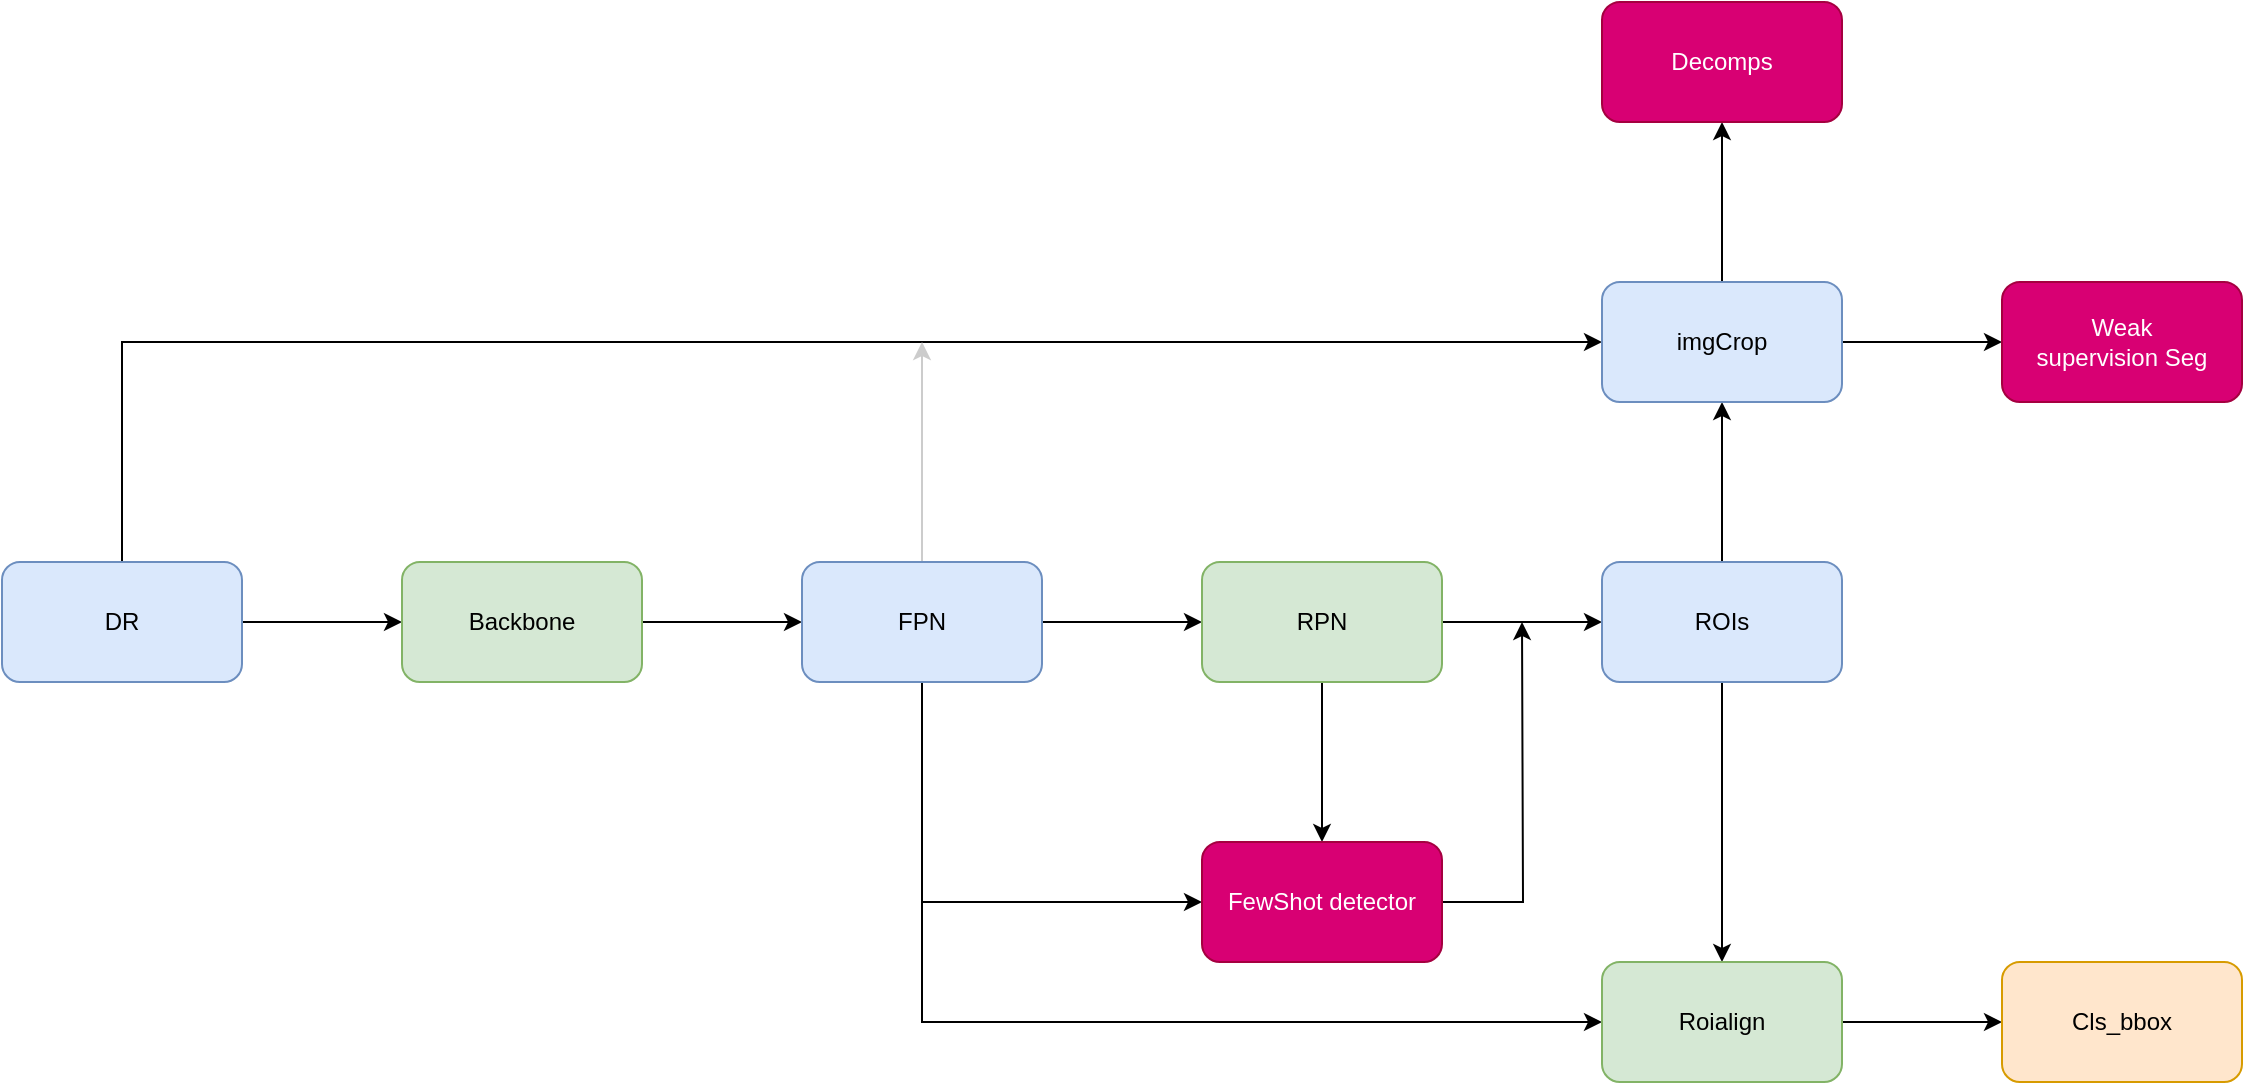 <mxfile version="14.4.6" type="github">
  <diagram id="weDyvgWJbDQOtkpx0qsA" name="Page-1">
    <mxGraphModel dx="1673" dy="2115" grid="1" gridSize="10" guides="1" tooltips="1" connect="1" arrows="1" fold="1" page="1" pageScale="1" pageWidth="827" pageHeight="1169" background="#FFFFFF" math="0" shadow="0">
      <root>
        <mxCell id="0" />
        <mxCell id="1" parent="0" />
        <mxCell id="BHQO4zwU_wUDtYi22Edm-4" value="" style="edgeStyle=orthogonalEdgeStyle;rounded=0;orthogonalLoop=1;jettySize=auto;html=1;" edge="1" parent="1" source="BHQO4zwU_wUDtYi22Edm-2" target="BHQO4zwU_wUDtYi22Edm-3">
          <mxGeometry relative="1" as="geometry" />
        </mxCell>
        <mxCell id="BHQO4zwU_wUDtYi22Edm-22" style="edgeStyle=orthogonalEdgeStyle;rounded=0;orthogonalLoop=1;jettySize=auto;html=1;entryX=0;entryY=0.5;entryDx=0;entryDy=0;" edge="1" parent="1" source="BHQO4zwU_wUDtYi22Edm-2" target="BHQO4zwU_wUDtYi22Edm-20">
          <mxGeometry relative="1" as="geometry">
            <Array as="points">
              <mxPoint x="80" y="130" />
            </Array>
          </mxGeometry>
        </mxCell>
        <mxCell id="BHQO4zwU_wUDtYi22Edm-2" value="DR" style="rounded=1;whiteSpace=wrap;html=1;fillColor=#dae8fc;strokeColor=#6c8ebf;" vertex="1" parent="1">
          <mxGeometry x="20" y="240" width="120" height="60" as="geometry" />
        </mxCell>
        <mxCell id="BHQO4zwU_wUDtYi22Edm-6" value="" style="edgeStyle=orthogonalEdgeStyle;rounded=0;orthogonalLoop=1;jettySize=auto;html=1;" edge="1" parent="1" source="BHQO4zwU_wUDtYi22Edm-3" target="BHQO4zwU_wUDtYi22Edm-5">
          <mxGeometry relative="1" as="geometry" />
        </mxCell>
        <mxCell id="BHQO4zwU_wUDtYi22Edm-3" value="Backbone" style="rounded=1;whiteSpace=wrap;html=1;fillColor=#d5e8d4;strokeColor=#82b366;" vertex="1" parent="1">
          <mxGeometry x="220" y="240" width="120" height="60" as="geometry" />
        </mxCell>
        <mxCell id="BHQO4zwU_wUDtYi22Edm-8" value="" style="edgeStyle=orthogonalEdgeStyle;rounded=0;orthogonalLoop=1;jettySize=auto;html=1;" edge="1" parent="1" source="BHQO4zwU_wUDtYi22Edm-5" target="BHQO4zwU_wUDtYi22Edm-7">
          <mxGeometry relative="1" as="geometry" />
        </mxCell>
        <mxCell id="BHQO4zwU_wUDtYi22Edm-11" style="edgeStyle=orthogonalEdgeStyle;rounded=0;orthogonalLoop=1;jettySize=auto;html=1;entryX=0;entryY=0.5;entryDx=0;entryDy=0;" edge="1" parent="1" source="BHQO4zwU_wUDtYi22Edm-5" target="BHQO4zwU_wUDtYi22Edm-12">
          <mxGeometry relative="1" as="geometry">
            <mxPoint x="500" y="500" as="targetPoint" />
            <Array as="points">
              <mxPoint x="480" y="470" />
            </Array>
          </mxGeometry>
        </mxCell>
        <mxCell id="BHQO4zwU_wUDtYi22Edm-31" style="edgeStyle=orthogonalEdgeStyle;rounded=0;orthogonalLoop=1;jettySize=auto;html=1;entryX=0;entryY=0.5;entryDx=0;entryDy=0;" edge="1" parent="1" source="BHQO4zwU_wUDtYi22Edm-5" target="BHQO4zwU_wUDtYi22Edm-28">
          <mxGeometry relative="1" as="geometry">
            <Array as="points">
              <mxPoint x="480" y="410" />
            </Array>
          </mxGeometry>
        </mxCell>
        <mxCell id="BHQO4zwU_wUDtYi22Edm-36" style="edgeStyle=orthogonalEdgeStyle;rounded=0;orthogonalLoop=1;jettySize=auto;html=1;strokeColor=#CCCCCC;" edge="1" parent="1" source="BHQO4zwU_wUDtYi22Edm-5">
          <mxGeometry relative="1" as="geometry">
            <mxPoint x="480" y="130" as="targetPoint" />
          </mxGeometry>
        </mxCell>
        <mxCell id="BHQO4zwU_wUDtYi22Edm-5" value="FPN" style="rounded=1;whiteSpace=wrap;html=1;fillColor=#dae8fc;strokeColor=#6c8ebf;" vertex="1" parent="1">
          <mxGeometry x="420" y="240" width="120" height="60" as="geometry" />
        </mxCell>
        <mxCell id="BHQO4zwU_wUDtYi22Edm-10" value="" style="edgeStyle=orthogonalEdgeStyle;rounded=0;orthogonalLoop=1;jettySize=auto;html=1;" edge="1" parent="1" source="BHQO4zwU_wUDtYi22Edm-7" target="BHQO4zwU_wUDtYi22Edm-9">
          <mxGeometry relative="1" as="geometry" />
        </mxCell>
        <mxCell id="BHQO4zwU_wUDtYi22Edm-29" value="" style="edgeStyle=orthogonalEdgeStyle;rounded=0;orthogonalLoop=1;jettySize=auto;html=1;" edge="1" parent="1" source="BHQO4zwU_wUDtYi22Edm-7" target="BHQO4zwU_wUDtYi22Edm-28">
          <mxGeometry relative="1" as="geometry" />
        </mxCell>
        <mxCell id="BHQO4zwU_wUDtYi22Edm-7" value="RPN" style="rounded=1;whiteSpace=wrap;html=1;fillColor=#d5e8d4;strokeColor=#82b366;" vertex="1" parent="1">
          <mxGeometry x="620" y="240" width="120" height="60" as="geometry" />
        </mxCell>
        <mxCell id="BHQO4zwU_wUDtYi22Edm-13" value="" style="edgeStyle=orthogonalEdgeStyle;rounded=0;orthogonalLoop=1;jettySize=auto;html=1;" edge="1" parent="1" source="BHQO4zwU_wUDtYi22Edm-9" target="BHQO4zwU_wUDtYi22Edm-12">
          <mxGeometry relative="1" as="geometry" />
        </mxCell>
        <mxCell id="BHQO4zwU_wUDtYi22Edm-21" value="" style="edgeStyle=orthogonalEdgeStyle;rounded=0;orthogonalLoop=1;jettySize=auto;html=1;" edge="1" parent="1" source="BHQO4zwU_wUDtYi22Edm-9" target="BHQO4zwU_wUDtYi22Edm-20">
          <mxGeometry relative="1" as="geometry" />
        </mxCell>
        <mxCell id="BHQO4zwU_wUDtYi22Edm-9" value="ROIs" style="rounded=1;whiteSpace=wrap;html=1;fillColor=#dae8fc;strokeColor=#6c8ebf;" vertex="1" parent="1">
          <mxGeometry x="820" y="240" width="120" height="60" as="geometry" />
        </mxCell>
        <mxCell id="BHQO4zwU_wUDtYi22Edm-33" value="" style="edgeStyle=orthogonalEdgeStyle;rounded=0;orthogonalLoop=1;jettySize=auto;html=1;" edge="1" parent="1" source="BHQO4zwU_wUDtYi22Edm-12" target="BHQO4zwU_wUDtYi22Edm-32">
          <mxGeometry relative="1" as="geometry" />
        </mxCell>
        <mxCell id="BHQO4zwU_wUDtYi22Edm-12" value="Roialign" style="rounded=1;whiteSpace=wrap;html=1;fillColor=#d5e8d4;strokeColor=#82b366;" vertex="1" parent="1">
          <mxGeometry x="820" y="440" width="120" height="60" as="geometry" />
        </mxCell>
        <mxCell id="BHQO4zwU_wUDtYi22Edm-25" value="" style="edgeStyle=orthogonalEdgeStyle;rounded=0;orthogonalLoop=1;jettySize=auto;html=1;" edge="1" parent="1" source="BHQO4zwU_wUDtYi22Edm-20" target="BHQO4zwU_wUDtYi22Edm-24">
          <mxGeometry relative="1" as="geometry" />
        </mxCell>
        <mxCell id="BHQO4zwU_wUDtYi22Edm-27" value="" style="edgeStyle=orthogonalEdgeStyle;rounded=0;orthogonalLoop=1;jettySize=auto;html=1;" edge="1" parent="1" source="BHQO4zwU_wUDtYi22Edm-20" target="BHQO4zwU_wUDtYi22Edm-26">
          <mxGeometry relative="1" as="geometry" />
        </mxCell>
        <mxCell id="BHQO4zwU_wUDtYi22Edm-20" value="imgCrop" style="rounded=1;whiteSpace=wrap;html=1;fillColor=#dae8fc;strokeColor=#6c8ebf;" vertex="1" parent="1">
          <mxGeometry x="820" y="100" width="120" height="60" as="geometry" />
        </mxCell>
        <mxCell id="BHQO4zwU_wUDtYi22Edm-24" value="Weak supervision&amp;nbsp;Seg" style="rounded=1;whiteSpace=wrap;html=1;fillColor=#d80073;strokeColor=#A50040;fontColor=#ffffff;" vertex="1" parent="1">
          <mxGeometry x="1020" y="100" width="120" height="60" as="geometry" />
        </mxCell>
        <mxCell id="BHQO4zwU_wUDtYi22Edm-26" value="Decomps" style="rounded=1;whiteSpace=wrap;html=1;fillColor=#d80073;strokeColor=#A50040;fontColor=#ffffff;" vertex="1" parent="1">
          <mxGeometry x="820" y="-40" width="120" height="60" as="geometry" />
        </mxCell>
        <mxCell id="BHQO4zwU_wUDtYi22Edm-30" style="edgeStyle=orthogonalEdgeStyle;rounded=0;orthogonalLoop=1;jettySize=auto;html=1;" edge="1" parent="1" source="BHQO4zwU_wUDtYi22Edm-28">
          <mxGeometry relative="1" as="geometry">
            <mxPoint x="780.0" y="270" as="targetPoint" />
          </mxGeometry>
        </mxCell>
        <mxCell id="BHQO4zwU_wUDtYi22Edm-28" value="FewShot detector" style="rounded=1;whiteSpace=wrap;html=1;fillColor=#d80073;strokeColor=#A50040;fontColor=#ffffff;" vertex="1" parent="1">
          <mxGeometry x="620" y="380" width="120" height="60" as="geometry" />
        </mxCell>
        <mxCell id="BHQO4zwU_wUDtYi22Edm-32" value="Cls_bbox" style="rounded=1;whiteSpace=wrap;html=1;fillColor=#ffe6cc;strokeColor=#d79b00;" vertex="1" parent="1">
          <mxGeometry x="1020" y="440" width="120" height="60" as="geometry" />
        </mxCell>
      </root>
    </mxGraphModel>
  </diagram>
</mxfile>
